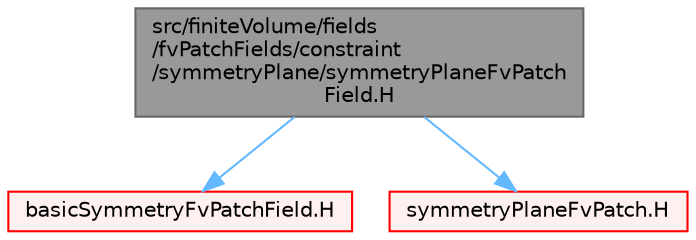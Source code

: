 digraph "src/finiteVolume/fields/fvPatchFields/constraint/symmetryPlane/symmetryPlaneFvPatchField.H"
{
 // LATEX_PDF_SIZE
  bgcolor="transparent";
  edge [fontname=Helvetica,fontsize=10,labelfontname=Helvetica,labelfontsize=10];
  node [fontname=Helvetica,fontsize=10,shape=box,height=0.2,width=0.4];
  Node1 [id="Node000001",label="src/finiteVolume/fields\l/fvPatchFields/constraint\l/symmetryPlane/symmetryPlaneFvPatch\lField.H",height=0.2,width=0.4,color="gray40", fillcolor="grey60", style="filled", fontcolor="black",tooltip=" "];
  Node1 -> Node2 [id="edge1_Node000001_Node000002",color="steelblue1",style="solid",tooltip=" "];
  Node2 [id="Node000002",label="basicSymmetryFvPatchField.H",height=0.2,width=0.4,color="red", fillcolor="#FFF0F0", style="filled",URL="$basicSymmetryFvPatchField_8H.html",tooltip=" "];
  Node1 -> Node269 [id="edge2_Node000001_Node000269",color="steelblue1",style="solid",tooltip=" "];
  Node269 [id="Node000269",label="symmetryPlaneFvPatch.H",height=0.2,width=0.4,color="red", fillcolor="#FFF0F0", style="filled",URL="$symmetryPlaneFvPatch_8H.html",tooltip=" "];
}
